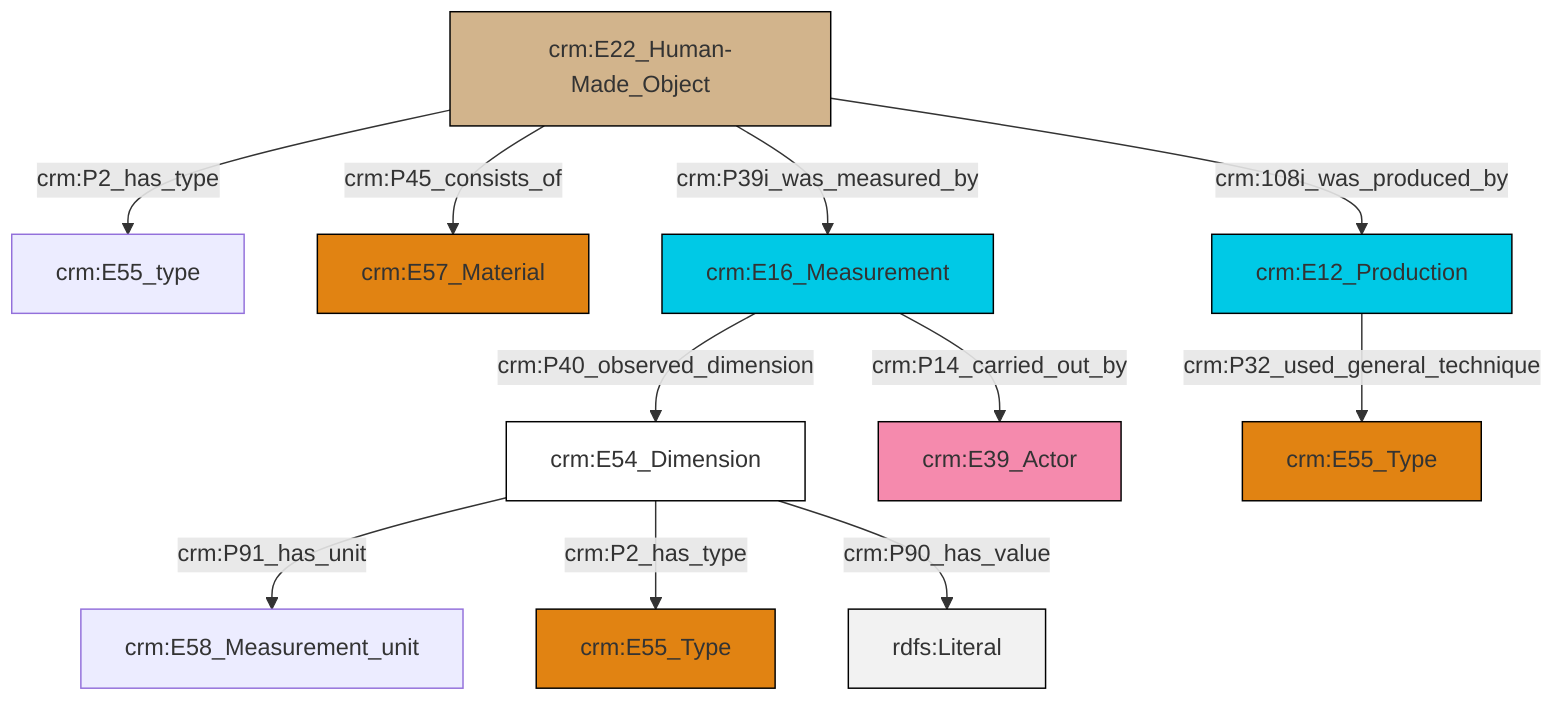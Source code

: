 graph TD
classDef Literal fill:#f2f2f2,stroke:#000000;
classDef CRM_Entity fill:#FFFFFF,stroke:#000000;
classDef Temporal_Entity fill:#00C9E6, stroke:#000000;
classDef Type fill:#E18312, stroke:#000000;
classDef Time-Span fill:#2C9C91, stroke:#000000;
classDef Appellation fill:#FFEB7F, stroke:#000000;
classDef Place fill:#008836, stroke:#000000;
classDef Persistent_Item fill:#B266B2, stroke:#000000;
classDef Conceptual_Object fill:#FFD700, stroke:#000000;
classDef Physical_Thing fill:#D2B48C, stroke:#000000;
classDef Actor fill:#f58aad, stroke:#000000;
classDef PC_Classes fill:#4ce600, stroke:#000000;
classDef Multi fill:#cccccc,stroke:#000000;

4["crm:E22_Human-Made_Object"]:::Physical_Thing -->|crm:P2_has_type| 0["crm:E55_type"]:::Default
13["crm:E16_Measurement"]:::Temporal_Entity -->|crm:P40_observed_dimension| 5["crm:E54_Dimension"]:::CRM_Entity
13["crm:E16_Measurement"]:::Temporal_Entity -->|crm:P14_carried_out_by| 11["crm:E39_Actor"]:::Actor
5["crm:E54_Dimension"]:::CRM_Entity -->|crm:P91_has_unit| 2["crm:E58_Measurement_unit"]:::Default
5["crm:E54_Dimension"]:::CRM_Entity -->|crm:P2_has_type| 9["crm:E55_Type"]:::Type
15["crm:E12_Production"]:::Temporal_Entity -->|crm:P32_used_general_technique| 16["crm:E55_Type"]:::Type
4["crm:E22_Human-Made_Object"]:::Physical_Thing -->|crm:108i_was_produced_by| 15["crm:E12_Production"]:::Temporal_Entity
4["crm:E22_Human-Made_Object"]:::Physical_Thing -->|crm:P45_consists_of| 7["crm:E57_Material"]:::Type
5["crm:E54_Dimension"]:::CRM_Entity -->|crm:P90_has_value| 20[rdfs:Literal]:::Literal
4["crm:E22_Human-Made_Object"]:::Physical_Thing -->|crm:P39i_was_measured_by| 13["crm:E16_Measurement"]:::Temporal_Entity
